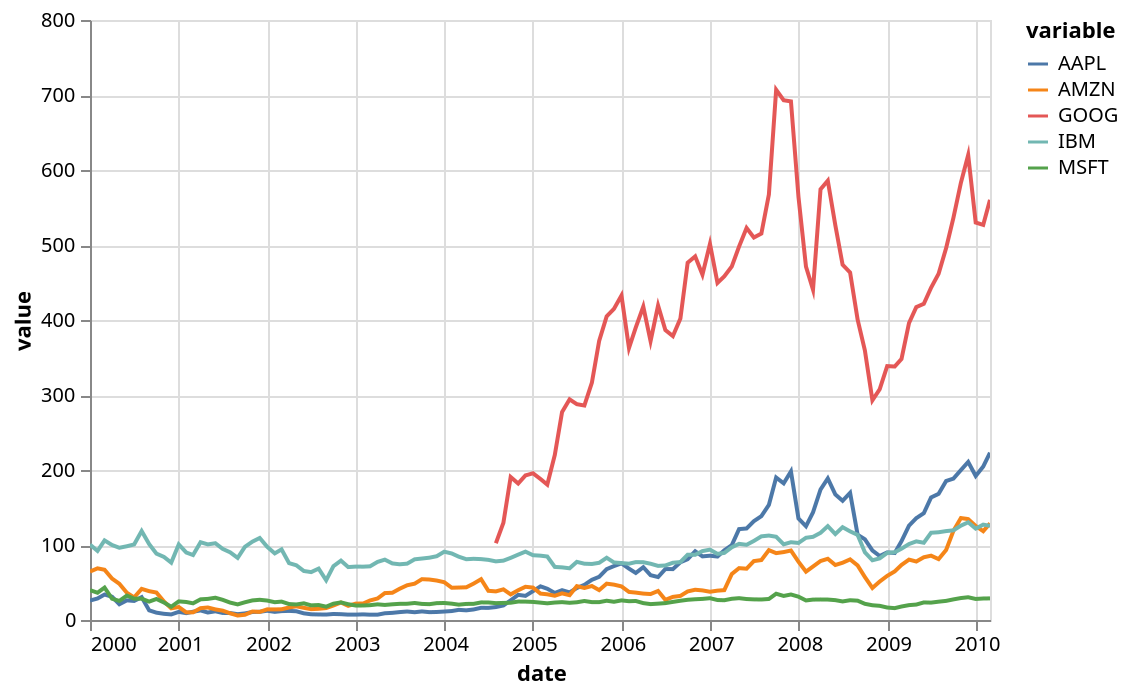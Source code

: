 {"mark": "line", "encoding": {"x": {"field": "date", "type": "temporal"}, "y": {"field": "value", "type": "quantitative"}, "color": {"field": "variable", "type": "nominal"}}, "$schema": "https://vega.github.io/schema/vega-lite/v2.json", "width": 450, "height": 300, "selection": {"grid": {"type": "interval", "bind": "scales"}}, "data": {"values": [{"date": "2000-01-01", "variable": "AAPL", "value": 25.94}, {"date": "2000-02-01", "variable": "AAPL", "value": 28.66}, {"date": "2000-03-01", "variable": "AAPL", "value": 33.95}, {"date": "2000-04-01", "variable": "AAPL", "value": 31.01}, {"date": "2000-05-01", "variable": "AAPL", "value": 21.0}, {"date": "2000-06-01", "variable": "AAPL", "value": 26.19}, {"date": "2000-07-01", "variable": "AAPL", "value": 25.41}, {"date": "2000-08-01", "variable": "AAPL", "value": 30.47}, {"date": "2000-09-01", "variable": "AAPL", "value": 12.88}, {"date": "2000-10-01", "variable": "AAPL", "value": 9.78}, {"date": "2000-11-01", "variable": "AAPL", "value": 8.25}, {"date": "2000-12-01", "variable": "AAPL", "value": 7.44}, {"date": "2001-01-01", "variable": "AAPL", "value": 10.81}, {"date": "2001-02-01", "variable": "AAPL", "value": 9.12}, {"date": "2001-03-01", "variable": "AAPL", "value": 11.03}, {"date": "2001-04-01", "variable": "AAPL", "value": 12.74}, {"date": "2001-05-01", "variable": "AAPL", "value": 9.98}, {"date": "2001-06-01", "variable": "AAPL", "value": 11.62}, {"date": "2001-07-01", "variable": "AAPL", "value": 9.4}, {"date": "2001-08-01", "variable": "AAPL", "value": 9.27}, {"date": "2001-09-01", "variable": "AAPL", "value": 7.76}, {"date": "2001-10-01", "variable": "AAPL", "value": 8.78}, {"date": "2001-11-01", "variable": "AAPL", "value": 10.65}, {"date": "2001-12-01", "variable": "AAPL", "value": 10.95}, {"date": "2002-01-01", "variable": "AAPL", "value": 12.36}, {"date": "2002-02-01", "variable": "AAPL", "value": 10.85}, {"date": "2002-03-01", "variable": "AAPL", "value": 11.84}, {"date": "2002-04-01", "variable": "AAPL", "value": 12.14}, {"date": "2002-05-01", "variable": "AAPL", "value": 11.65}, {"date": "2002-06-01", "variable": "AAPL", "value": 8.86}, {"date": "2002-07-01", "variable": "AAPL", "value": 7.63}, {"date": "2002-08-01", "variable": "AAPL", "value": 7.38}, {"date": "2002-09-01", "variable": "AAPL", "value": 7.25}, {"date": "2002-10-01", "variable": "AAPL", "value": 8.03}, {"date": "2002-11-01", "variable": "AAPL", "value": 7.75}, {"date": "2002-12-01", "variable": "AAPL", "value": 7.16}, {"date": "2003-01-01", "variable": "AAPL", "value": 7.18}, {"date": "2003-02-01", "variable": "AAPL", "value": 7.51}, {"date": "2003-03-01", "variable": "AAPL", "value": 7.07}, {"date": "2003-04-01", "variable": "AAPL", "value": 7.11}, {"date": "2003-05-01", "variable": "AAPL", "value": 8.98}, {"date": "2003-06-01", "variable": "AAPL", "value": 9.53}, {"date": "2003-07-01", "variable": "AAPL", "value": 10.54}, {"date": "2003-08-01", "variable": "AAPL", "value": 11.31}, {"date": "2003-09-01", "variable": "AAPL", "value": 10.36}, {"date": "2003-10-01", "variable": "AAPL", "value": 11.44}, {"date": "2003-11-01", "variable": "AAPL", "value": 10.45}, {"date": "2003-12-01", "variable": "AAPL", "value": 10.69}, {"date": "2004-01-01", "variable": "AAPL", "value": 11.28}, {"date": "2004-02-01", "variable": "AAPL", "value": 11.96}, {"date": "2004-03-01", "variable": "AAPL", "value": 13.52}, {"date": "2004-04-01", "variable": "AAPL", "value": 12.89}, {"date": "2004-05-01", "variable": "AAPL", "value": 14.03}, {"date": "2004-06-01", "variable": "AAPL", "value": 16.27}, {"date": "2004-07-01", "variable": "AAPL", "value": 16.17}, {"date": "2004-08-01", "variable": "AAPL", "value": 17.25}, {"date": "2004-09-01", "variable": "AAPL", "value": 19.38}, {"date": "2004-10-01", "variable": "AAPL", "value": 26.2}, {"date": "2004-11-01", "variable": "AAPL", "value": 33.53}, {"date": "2004-12-01", "variable": "AAPL", "value": 32.2}, {"date": "2005-01-01", "variable": "AAPL", "value": 38.45}, {"date": "2005-02-01", "variable": "AAPL", "value": 44.86}, {"date": "2005-03-01", "variable": "AAPL", "value": 41.67}, {"date": "2005-04-01", "variable": "AAPL", "value": 36.06}, {"date": "2005-05-01", "variable": "AAPL", "value": 39.76}, {"date": "2005-06-01", "variable": "AAPL", "value": 36.81}, {"date": "2005-07-01", "variable": "AAPL", "value": 42.65}, {"date": "2005-08-01", "variable": "AAPL", "value": 46.89}, {"date": "2005-09-01", "variable": "AAPL", "value": 53.61}, {"date": "2005-10-01", "variable": "AAPL", "value": 57.59}, {"date": "2005-11-01", "variable": "AAPL", "value": 67.82}, {"date": "2005-12-01", "variable": "AAPL", "value": 71.89}, {"date": "2006-01-01", "variable": "AAPL", "value": 75.51}, {"date": "2006-02-01", "variable": "AAPL", "value": 68.49}, {"date": "2006-03-01", "variable": "AAPL", "value": 62.72}, {"date": "2006-04-01", "variable": "AAPL", "value": 70.39}, {"date": "2006-05-01", "variable": "AAPL", "value": 59.77}, {"date": "2006-06-01", "variable": "AAPL", "value": 57.27}, {"date": "2006-07-01", "variable": "AAPL", "value": 67.96}, {"date": "2006-08-01", "variable": "AAPL", "value": 67.85}, {"date": "2006-09-01", "variable": "AAPL", "value": 76.98}, {"date": "2006-10-01", "variable": "AAPL", "value": 81.08}, {"date": "2006-11-01", "variable": "AAPL", "value": 91.66}, {"date": "2006-12-01", "variable": "AAPL", "value": 84.84}, {"date": "2007-01-01", "variable": "AAPL", "value": 85.73}, {"date": "2007-02-01", "variable": "AAPL", "value": 84.61}, {"date": "2007-03-01", "variable": "AAPL", "value": 92.91}, {"date": "2007-04-01", "variable": "AAPL", "value": 99.8}, {"date": "2007-05-01", "variable": "AAPL", "value": 121.19}, {"date": "2007-06-01", "variable": "AAPL", "value": 122.04}, {"date": "2007-07-01", "variable": "AAPL", "value": 131.76}, {"date": "2007-08-01", "variable": "AAPL", "value": 138.48}, {"date": "2007-09-01", "variable": "AAPL", "value": 153.47}, {"date": "2007-10-01", "variable": "AAPL", "value": 189.95}, {"date": "2007-11-01", "variable": "AAPL", "value": 182.22}, {"date": "2007-12-01", "variable": "AAPL", "value": 198.08}, {"date": "2008-01-01", "variable": "AAPL", "value": 135.36}, {"date": "2008-02-01", "variable": "AAPL", "value": 125.02}, {"date": "2008-03-01", "variable": "AAPL", "value": 143.5}, {"date": "2008-04-01", "variable": "AAPL", "value": 173.95}, {"date": "2008-05-01", "variable": "AAPL", "value": 188.75}, {"date": "2008-06-01", "variable": "AAPL", "value": 167.44}, {"date": "2008-07-01", "variable": "AAPL", "value": 158.95}, {"date": "2008-08-01", "variable": "AAPL", "value": 169.53}, {"date": "2008-09-01", "variable": "AAPL", "value": 113.66}, {"date": "2008-10-01", "variable": "AAPL", "value": 107.59}, {"date": "2008-11-01", "variable": "AAPL", "value": 92.67}, {"date": "2008-12-01", "variable": "AAPL", "value": 85.35}, {"date": "2009-01-01", "variable": "AAPL", "value": 90.13}, {"date": "2009-02-01", "variable": "AAPL", "value": 89.31}, {"date": "2009-03-01", "variable": "AAPL", "value": 105.12}, {"date": "2009-04-01", "variable": "AAPL", "value": 125.83}, {"date": "2009-05-01", "variable": "AAPL", "value": 135.81}, {"date": "2009-06-01", "variable": "AAPL", "value": 142.43}, {"date": "2009-07-01", "variable": "AAPL", "value": 163.39}, {"date": "2009-08-01", "variable": "AAPL", "value": 168.21}, {"date": "2009-09-01", "variable": "AAPL", "value": 185.35}, {"date": "2009-10-01", "variable": "AAPL", "value": 188.5}, {"date": "2009-11-01", "variable": "AAPL", "value": 199.91}, {"date": "2009-12-01", "variable": "AAPL", "value": 210.73}, {"date": "2010-01-01", "variable": "AAPL", "value": 192.06}, {"date": "2010-02-01", "variable": "AAPL", "value": 204.62}, {"date": "2010-03-01", "variable": "AAPL", "value": 223.02}, {"date": "2000-01-01", "variable": "AMZN", "value": 64.56}, {"date": "2000-02-01", "variable": "AMZN", "value": 68.87}, {"date": "2000-03-01", "variable": "AMZN", "value": 67.0}, {"date": "2000-04-01", "variable": "AMZN", "value": 55.19}, {"date": "2000-05-01", "variable": "AMZN", "value": 48.31}, {"date": "2000-06-01", "variable": "AMZN", "value": 36.31}, {"date": "2000-07-01", "variable": "AMZN", "value": 30.12}, {"date": "2000-08-01", "variable": "AMZN", "value": 41.5}, {"date": "2000-09-01", "variable": "AMZN", "value": 38.44}, {"date": "2000-10-01", "variable": "AMZN", "value": 36.62}, {"date": "2000-11-01", "variable": "AMZN", "value": 24.69}, {"date": "2000-12-01", "variable": "AMZN", "value": 15.56}, {"date": "2001-01-01", "variable": "AMZN", "value": 17.31}, {"date": "2001-02-01", "variable": "AMZN", "value": 10.19}, {"date": "2001-03-01", "variable": "AMZN", "value": 10.23}, {"date": "2001-04-01", "variable": "AMZN", "value": 15.78}, {"date": "2001-05-01", "variable": "AMZN", "value": 16.69}, {"date": "2001-06-01", "variable": "AMZN", "value": 14.15}, {"date": "2001-07-01", "variable": "AMZN", "value": 12.49}, {"date": "2001-08-01", "variable": "AMZN", "value": 8.94}, {"date": "2001-09-01", "variable": "AMZN", "value": 5.97}, {"date": "2001-10-01", "variable": "AMZN", "value": 6.98}, {"date": "2001-11-01", "variable": "AMZN", "value": 11.32}, {"date": "2001-12-01", "variable": "AMZN", "value": 10.82}, {"date": "2002-01-01", "variable": "AMZN", "value": 14.19}, {"date": "2002-02-01", "variable": "AMZN", "value": 14.1}, {"date": "2002-03-01", "variable": "AMZN", "value": 14.3}, {"date": "2002-04-01", "variable": "AMZN", "value": 16.69}, {"date": "2002-05-01", "variable": "AMZN", "value": 18.23}, {"date": "2002-06-01", "variable": "AMZN", "value": 16.25}, {"date": "2002-07-01", "variable": "AMZN", "value": 14.45}, {"date": "2002-08-01", "variable": "AMZN", "value": 14.94}, {"date": "2002-09-01", "variable": "AMZN", "value": 15.93}, {"date": "2002-10-01", "variable": "AMZN", "value": 19.36}, {"date": "2002-11-01", "variable": "AMZN", "value": 23.35}, {"date": "2002-12-01", "variable": "AMZN", "value": 18.89}, {"date": "2003-01-01", "variable": "AMZN", "value": 21.85}, {"date": "2003-02-01", "variable": "AMZN", "value": 22.01}, {"date": "2003-03-01", "variable": "AMZN", "value": 26.03}, {"date": "2003-04-01", "variable": "AMZN", "value": 28.69}, {"date": "2003-05-01", "variable": "AMZN", "value": 35.89}, {"date": "2003-06-01", "variable": "AMZN", "value": 36.32}, {"date": "2003-07-01", "variable": "AMZN", "value": 41.64}, {"date": "2003-08-01", "variable": "AMZN", "value": 46.32}, {"date": "2003-09-01", "variable": "AMZN", "value": 48.43}, {"date": "2003-10-01", "variable": "AMZN", "value": 54.43}, {"date": "2003-11-01", "variable": "AMZN", "value": 53.97}, {"date": "2003-12-01", "variable": "AMZN", "value": 52.62}, {"date": "2004-01-01", "variable": "AMZN", "value": 50.4}, {"date": "2004-02-01", "variable": "AMZN", "value": 43.01}, {"date": "2004-03-01", "variable": "AMZN", "value": 43.28}, {"date": "2004-04-01", "variable": "AMZN", "value": 43.6}, {"date": "2004-05-01", "variable": "AMZN", "value": 48.5}, {"date": "2004-06-01", "variable": "AMZN", "value": 54.4}, {"date": "2004-07-01", "variable": "AMZN", "value": 38.92}, {"date": "2004-08-01", "variable": "AMZN", "value": 38.14}, {"date": "2004-09-01", "variable": "AMZN", "value": 40.86}, {"date": "2004-10-01", "variable": "AMZN", "value": 34.13}, {"date": "2004-11-01", "variable": "AMZN", "value": 39.68}, {"date": "2004-12-01", "variable": "AMZN", "value": 44.29}, {"date": "2005-01-01", "variable": "AMZN", "value": 43.22}, {"date": "2005-02-01", "variable": "AMZN", "value": 35.18}, {"date": "2005-03-01", "variable": "AMZN", "value": 34.27}, {"date": "2005-04-01", "variable": "AMZN", "value": 32.36}, {"date": "2005-05-01", "variable": "AMZN", "value": 35.51}, {"date": "2005-06-01", "variable": "AMZN", "value": 33.09}, {"date": "2005-07-01", "variable": "AMZN", "value": 45.15}, {"date": "2005-08-01", "variable": "AMZN", "value": 42.7}, {"date": "2005-09-01", "variable": "AMZN", "value": 45.3}, {"date": "2005-10-01", "variable": "AMZN", "value": 39.86}, {"date": "2005-11-01", "variable": "AMZN", "value": 48.46}, {"date": "2005-12-01", "variable": "AMZN", "value": 47.15}, {"date": "2006-01-01", "variable": "AMZN", "value": 44.82}, {"date": "2006-02-01", "variable": "AMZN", "value": 37.44}, {"date": "2006-03-01", "variable": "AMZN", "value": 36.53}, {"date": "2006-04-01", "variable": "AMZN", "value": 35.21}, {"date": "2006-05-01", "variable": "AMZN", "value": 34.61}, {"date": "2006-06-01", "variable": "AMZN", "value": 38.68}, {"date": "2006-07-01", "variable": "AMZN", "value": 26.89}, {"date": "2006-08-01", "variable": "AMZN", "value": 30.83}, {"date": "2006-09-01", "variable": "AMZN", "value": 32.12}, {"date": "2006-10-01", "variable": "AMZN", "value": 38.09}, {"date": "2006-11-01", "variable": "AMZN", "value": 40.34}, {"date": "2006-12-01", "variable": "AMZN", "value": 39.46}, {"date": "2007-01-01", "variable": "AMZN", "value": 37.67}, {"date": "2007-02-01", "variable": "AMZN", "value": 39.14}, {"date": "2007-03-01", "variable": "AMZN", "value": 39.79}, {"date": "2007-04-01", "variable": "AMZN", "value": 61.33}, {"date": "2007-05-01", "variable": "AMZN", "value": 69.14}, {"date": "2007-06-01", "variable": "AMZN", "value": 68.41}, {"date": "2007-07-01", "variable": "AMZN", "value": 78.54}, {"date": "2007-08-01", "variable": "AMZN", "value": 79.91}, {"date": "2007-09-01", "variable": "AMZN", "value": 93.15}, {"date": "2007-10-01", "variable": "AMZN", "value": 89.15}, {"date": "2007-11-01", "variable": "AMZN", "value": 90.56}, {"date": "2007-12-01", "variable": "AMZN", "value": 92.64}, {"date": "2008-01-01", "variable": "AMZN", "value": 77.7}, {"date": "2008-02-01", "variable": "AMZN", "value": 64.47}, {"date": "2008-03-01", "variable": "AMZN", "value": 71.3}, {"date": "2008-04-01", "variable": "AMZN", "value": 78.63}, {"date": "2008-05-01", "variable": "AMZN", "value": 81.62}, {"date": "2008-06-01", "variable": "AMZN", "value": 73.33}, {"date": "2008-07-01", "variable": "AMZN", "value": 76.34}, {"date": "2008-08-01", "variable": "AMZN", "value": 80.81}, {"date": "2008-09-01", "variable": "AMZN", "value": 72.76}, {"date": "2008-10-01", "variable": "AMZN", "value": 57.24}, {"date": "2008-11-01", "variable": "AMZN", "value": 42.7}, {"date": "2008-12-01", "variable": "AMZN", "value": 51.28}, {"date": "2009-01-01", "variable": "AMZN", "value": 58.82}, {"date": "2009-02-01", "variable": "AMZN", "value": 64.79}, {"date": "2009-03-01", "variable": "AMZN", "value": 73.44}, {"date": "2009-04-01", "variable": "AMZN", "value": 80.52}, {"date": "2009-05-01", "variable": "AMZN", "value": 77.99}, {"date": "2009-06-01", "variable": "AMZN", "value": 83.66}, {"date": "2009-07-01", "variable": "AMZN", "value": 85.76}, {"date": "2009-08-01", "variable": "AMZN", "value": 81.19}, {"date": "2009-09-01", "variable": "AMZN", "value": 93.36}, {"date": "2009-10-01", "variable": "AMZN", "value": 118.81}, {"date": "2009-11-01", "variable": "AMZN", "value": 135.91}, {"date": "2009-12-01", "variable": "AMZN", "value": 134.52}, {"date": "2010-01-01", "variable": "AMZN", "value": 125.41}, {"date": "2010-02-01", "variable": "AMZN", "value": 118.4}, {"date": "2010-03-01", "variable": "AMZN", "value": 128.82}, {"date": "2000-01-01", "variable": "GOOG", "value": null}, {"date": "2000-02-01", "variable": "GOOG", "value": null}, {"date": "2000-03-01", "variable": "GOOG", "value": null}, {"date": "2000-04-01", "variable": "GOOG", "value": null}, {"date": "2000-05-01", "variable": "GOOG", "value": null}, {"date": "2000-06-01", "variable": "GOOG", "value": null}, {"date": "2000-07-01", "variable": "GOOG", "value": null}, {"date": "2000-08-01", "variable": "GOOG", "value": null}, {"date": "2000-09-01", "variable": "GOOG", "value": null}, {"date": "2000-10-01", "variable": "GOOG", "value": null}, {"date": "2000-11-01", "variable": "GOOG", "value": null}, {"date": "2000-12-01", "variable": "GOOG", "value": null}, {"date": "2001-01-01", "variable": "GOOG", "value": null}, {"date": "2001-02-01", "variable": "GOOG", "value": null}, {"date": "2001-03-01", "variable": "GOOG", "value": null}, {"date": "2001-04-01", "variable": "GOOG", "value": null}, {"date": "2001-05-01", "variable": "GOOG", "value": null}, {"date": "2001-06-01", "variable": "GOOG", "value": null}, {"date": "2001-07-01", "variable": "GOOG", "value": null}, {"date": "2001-08-01", "variable": "GOOG", "value": null}, {"date": "2001-09-01", "variable": "GOOG", "value": null}, {"date": "2001-10-01", "variable": "GOOG", "value": null}, {"date": "2001-11-01", "variable": "GOOG", "value": null}, {"date": "2001-12-01", "variable": "GOOG", "value": null}, {"date": "2002-01-01", "variable": "GOOG", "value": null}, {"date": "2002-02-01", "variable": "GOOG", "value": null}, {"date": "2002-03-01", "variable": "GOOG", "value": null}, {"date": "2002-04-01", "variable": "GOOG", "value": null}, {"date": "2002-05-01", "variable": "GOOG", "value": null}, {"date": "2002-06-01", "variable": "GOOG", "value": null}, {"date": "2002-07-01", "variable": "GOOG", "value": null}, {"date": "2002-08-01", "variable": "GOOG", "value": null}, {"date": "2002-09-01", "variable": "GOOG", "value": null}, {"date": "2002-10-01", "variable": "GOOG", "value": null}, {"date": "2002-11-01", "variable": "GOOG", "value": null}, {"date": "2002-12-01", "variable": "GOOG", "value": null}, {"date": "2003-01-01", "variable": "GOOG", "value": null}, {"date": "2003-02-01", "variable": "GOOG", "value": null}, {"date": "2003-03-01", "variable": "GOOG", "value": null}, {"date": "2003-04-01", "variable": "GOOG", "value": null}, {"date": "2003-05-01", "variable": "GOOG", "value": null}, {"date": "2003-06-01", "variable": "GOOG", "value": null}, {"date": "2003-07-01", "variable": "GOOG", "value": null}, {"date": "2003-08-01", "variable": "GOOG", "value": null}, {"date": "2003-09-01", "variable": "GOOG", "value": null}, {"date": "2003-10-01", "variable": "GOOG", "value": null}, {"date": "2003-11-01", "variable": "GOOG", "value": null}, {"date": "2003-12-01", "variable": "GOOG", "value": null}, {"date": "2004-01-01", "variable": "GOOG", "value": null}, {"date": "2004-02-01", "variable": "GOOG", "value": null}, {"date": "2004-03-01", "variable": "GOOG", "value": null}, {"date": "2004-04-01", "variable": "GOOG", "value": null}, {"date": "2004-05-01", "variable": "GOOG", "value": null}, {"date": "2004-06-01", "variable": "GOOG", "value": null}, {"date": "2004-07-01", "variable": "GOOG", "value": null}, {"date": "2004-08-01", "variable": "GOOG", "value": 102.37}, {"date": "2004-09-01", "variable": "GOOG", "value": 129.6}, {"date": "2004-10-01", "variable": "GOOG", "value": 190.64}, {"date": "2004-11-01", "variable": "GOOG", "value": 181.98}, {"date": "2004-12-01", "variable": "GOOG", "value": 192.79}, {"date": "2005-01-01", "variable": "GOOG", "value": 195.62}, {"date": "2005-02-01", "variable": "GOOG", "value": 187.99}, {"date": "2005-03-01", "variable": "GOOG", "value": 180.51}, {"date": "2005-04-01", "variable": "GOOG", "value": 220.0}, {"date": "2005-05-01", "variable": "GOOG", "value": 277.27}, {"date": "2005-06-01", "variable": "GOOG", "value": 294.15}, {"date": "2005-07-01", "variable": "GOOG", "value": 287.76}, {"date": "2005-08-01", "variable": "GOOG", "value": 286.0}, {"date": "2005-09-01", "variable": "GOOG", "value": 316.46}, {"date": "2005-10-01", "variable": "GOOG", "value": 372.14}, {"date": "2005-11-01", "variable": "GOOG", "value": 404.91}, {"date": "2005-12-01", "variable": "GOOG", "value": 414.86}, {"date": "2006-01-01", "variable": "GOOG", "value": 432.66}, {"date": "2006-02-01", "variable": "GOOG", "value": 362.62}, {"date": "2006-03-01", "variable": "GOOG", "value": 390.0}, {"date": "2006-04-01", "variable": "GOOG", "value": 417.94}, {"date": "2006-05-01", "variable": "GOOG", "value": 371.82}, {"date": "2006-06-01", "variable": "GOOG", "value": 419.33}, {"date": "2006-07-01", "variable": "GOOG", "value": 386.6}, {"date": "2006-08-01", "variable": "GOOG", "value": 378.53}, {"date": "2006-09-01", "variable": "GOOG", "value": 401.9}, {"date": "2006-10-01", "variable": "GOOG", "value": 476.39}, {"date": "2006-11-01", "variable": "GOOG", "value": 484.81}, {"date": "2006-12-01", "variable": "GOOG", "value": 460.48}, {"date": "2007-01-01", "variable": "GOOG", "value": 501.5}, {"date": "2007-02-01", "variable": "GOOG", "value": 449.45}, {"date": "2007-03-01", "variable": "GOOG", "value": 458.16}, {"date": "2007-04-01", "variable": "GOOG", "value": 471.38}, {"date": "2007-05-01", "variable": "GOOG", "value": 497.91}, {"date": "2007-06-01", "variable": "GOOG", "value": 522.7}, {"date": "2007-07-01", "variable": "GOOG", "value": 510.0}, {"date": "2007-08-01", "variable": "GOOG", "value": 515.25}, {"date": "2007-09-01", "variable": "GOOG", "value": 567.27}, {"date": "2007-10-01", "variable": "GOOG", "value": 707.0}, {"date": "2007-11-01", "variable": "GOOG", "value": 693.0}, {"date": "2007-12-01", "variable": "GOOG", "value": 691.48}, {"date": "2008-01-01", "variable": "GOOG", "value": 564.3}, {"date": "2008-02-01", "variable": "GOOG", "value": 471.18}, {"date": "2008-03-01", "variable": "GOOG", "value": 440.47}, {"date": "2008-04-01", "variable": "GOOG", "value": 574.29}, {"date": "2008-05-01", "variable": "GOOG", "value": 585.8}, {"date": "2008-06-01", "variable": "GOOG", "value": 526.42}, {"date": "2008-07-01", "variable": "GOOG", "value": 473.75}, {"date": "2008-08-01", "variable": "GOOG", "value": 463.29}, {"date": "2008-09-01", "variable": "GOOG", "value": 400.52}, {"date": "2008-10-01", "variable": "GOOG", "value": 359.36}, {"date": "2008-11-01", "variable": "GOOG", "value": 292.96}, {"date": "2008-12-01", "variable": "GOOG", "value": 307.65}, {"date": "2009-01-01", "variable": "GOOG", "value": 338.53}, {"date": "2009-02-01", "variable": "GOOG", "value": 337.99}, {"date": "2009-03-01", "variable": "GOOG", "value": 348.06}, {"date": "2009-04-01", "variable": "GOOG", "value": 395.97}, {"date": "2009-05-01", "variable": "GOOG", "value": 417.23}, {"date": "2009-06-01", "variable": "GOOG", "value": 421.59}, {"date": "2009-07-01", "variable": "GOOG", "value": 443.05}, {"date": "2009-08-01", "variable": "GOOG", "value": 461.67}, {"date": "2009-09-01", "variable": "GOOG", "value": 495.85}, {"date": "2009-10-01", "variable": "GOOG", "value": 536.12}, {"date": "2009-11-01", "variable": "GOOG", "value": 583.0}, {"date": "2009-12-01", "variable": "GOOG", "value": 619.98}, {"date": "2010-01-01", "variable": "GOOG", "value": 529.94}, {"date": "2010-02-01", "variable": "GOOG", "value": 526.8}, {"date": "2010-03-01", "variable": "GOOG", "value": 560.19}, {"date": "2000-01-01", "variable": "IBM", "value": 100.52}, {"date": "2000-02-01", "variable": "IBM", "value": 92.11}, {"date": "2000-03-01", "variable": "IBM", "value": 106.11}, {"date": "2000-04-01", "variable": "IBM", "value": 99.95}, {"date": "2000-05-01", "variable": "IBM", "value": 96.31}, {"date": "2000-06-01", "variable": "IBM", "value": 98.33}, {"date": "2000-07-01", "variable": "IBM", "value": 100.74}, {"date": "2000-08-01", "variable": "IBM", "value": 118.62}, {"date": "2000-09-01", "variable": "IBM", "value": 101.19}, {"date": "2000-10-01", "variable": "IBM", "value": 88.5}, {"date": "2000-11-01", "variable": "IBM", "value": 84.12}, {"date": "2000-12-01", "variable": "IBM", "value": 76.47}, {"date": "2001-01-01", "variable": "IBM", "value": 100.76}, {"date": "2001-02-01", "variable": "IBM", "value": 89.98}, {"date": "2001-03-01", "variable": "IBM", "value": 86.63}, {"date": "2001-04-01", "variable": "IBM", "value": 103.7}, {"date": "2001-05-01", "variable": "IBM", "value": 100.82}, {"date": "2001-06-01", "variable": "IBM", "value": 102.35}, {"date": "2001-07-01", "variable": "IBM", "value": 94.87}, {"date": "2001-08-01", "variable": "IBM", "value": 90.25}, {"date": "2001-09-01", "variable": "IBM", "value": 82.82}, {"date": "2001-10-01", "variable": "IBM", "value": 97.58}, {"date": "2001-11-01", "variable": "IBM", "value": 104.5}, {"date": "2001-12-01", "variable": "IBM", "value": 109.36}, {"date": "2002-01-01", "variable": "IBM", "value": 97.54}, {"date": "2002-02-01", "variable": "IBM", "value": 88.82}, {"date": "2002-03-01", "variable": "IBM", "value": 94.15}, {"date": "2002-04-01", "variable": "IBM", "value": 75.82}, {"date": "2002-05-01", "variable": "IBM", "value": 72.97}, {"date": "2002-06-01", "variable": "IBM", "value": 65.31}, {"date": "2002-07-01", "variable": "IBM", "value": 63.86}, {"date": "2002-08-01", "variable": "IBM", "value": 68.52}, {"date": "2002-09-01", "variable": "IBM", "value": 53.01}, {"date": "2002-10-01", "variable": "IBM", "value": 71.76}, {"date": "2002-11-01", "variable": "IBM", "value": 79.16}, {"date": "2002-12-01", "variable": "IBM", "value": 70.58}, {"date": "2003-01-01", "variable": "IBM", "value": 71.22}, {"date": "2003-02-01", "variable": "IBM", "value": 71.13}, {"date": "2003-03-01", "variable": "IBM", "value": 71.57}, {"date": "2003-04-01", "variable": "IBM", "value": 77.47}, {"date": "2003-05-01", "variable": "IBM", "value": 80.48}, {"date": "2003-06-01", "variable": "IBM", "value": 75.42}, {"date": "2003-07-01", "variable": "IBM", "value": 74.28}, {"date": "2003-08-01", "variable": "IBM", "value": 75.12}, {"date": "2003-09-01", "variable": "IBM", "value": 80.91}, {"date": "2003-10-01", "variable": "IBM", "value": 81.96}, {"date": "2003-11-01", "variable": "IBM", "value": 83.08}, {"date": "2003-12-01", "variable": "IBM", "value": 85.05}, {"date": "2004-01-01", "variable": "IBM", "value": 91.06}, {"date": "2004-02-01", "variable": "IBM", "value": 88.7}, {"date": "2004-03-01", "variable": "IBM", "value": 84.41}, {"date": "2004-04-01", "variable": "IBM", "value": 81.04}, {"date": "2004-05-01", "variable": "IBM", "value": 81.59}, {"date": "2004-06-01", "variable": "IBM", "value": 81.19}, {"date": "2004-07-01", "variable": "IBM", "value": 80.19}, {"date": "2004-08-01", "variable": "IBM", "value": 78.17}, {"date": "2004-09-01", "variable": "IBM", "value": 79.13}, {"date": "2004-10-01", "variable": "IBM", "value": 82.84}, {"date": "2004-11-01", "variable": "IBM", "value": 87.15}, {"date": "2004-12-01", "variable": "IBM", "value": 91.16}, {"date": "2005-01-01", "variable": "IBM", "value": 86.39}, {"date": "2005-02-01", "variable": "IBM", "value": 85.78}, {"date": "2005-03-01", "variable": "IBM", "value": 84.66}, {"date": "2005-04-01", "variable": "IBM", "value": 70.77}, {"date": "2005-05-01", "variable": "IBM", "value": 70.18}, {"date": "2005-06-01", "variable": "IBM", "value": 68.93}, {"date": "2005-07-01", "variable": "IBM", "value": 77.53}, {"date": "2005-08-01", "variable": "IBM", "value": 75.07}, {"date": "2005-09-01", "variable": "IBM", "value": 74.7}, {"date": "2005-10-01", "variable": "IBM", "value": 76.25}, {"date": "2005-11-01", "variable": "IBM", "value": 82.98}, {"date": "2005-12-01", "variable": "IBM", "value": 76.73}, {"date": "2006-01-01", "variable": "IBM", "value": 75.89}, {"date": "2006-02-01", "variable": "IBM", "value": 75.09}, {"date": "2006-03-01", "variable": "IBM", "value": 77.17}, {"date": "2006-04-01", "variable": "IBM", "value": 77.05}, {"date": "2006-05-01", "variable": "IBM", "value": 75.04}, {"date": "2006-06-01", "variable": "IBM", "value": 72.15}, {"date": "2006-07-01", "variable": "IBM", "value": 72.7}, {"date": "2006-08-01", "variable": "IBM", "value": 76.35}, {"date": "2006-09-01", "variable": "IBM", "value": 77.26}, {"date": "2006-10-01", "variable": "IBM", "value": 87.06}, {"date": "2006-11-01", "variable": "IBM", "value": 86.95}, {"date": "2006-12-01", "variable": "IBM", "value": 91.9}, {"date": "2007-01-01", "variable": "IBM", "value": 93.79}, {"date": "2007-02-01", "variable": "IBM", "value": 88.18}, {"date": "2007-03-01", "variable": "IBM", "value": 89.44}, {"date": "2007-04-01", "variable": "IBM", "value": 96.98}, {"date": "2007-05-01", "variable": "IBM", "value": 101.54}, {"date": "2007-06-01", "variable": "IBM", "value": 100.25}, {"date": "2007-07-01", "variable": "IBM", "value": 105.4}, {"date": "2007-08-01", "variable": "IBM", "value": 111.54}, {"date": "2007-09-01", "variable": "IBM", "value": 112.6}, {"date": "2007-10-01", "variable": "IBM", "value": 111.0}, {"date": "2007-11-01", "variable": "IBM", "value": 100.9}, {"date": "2007-12-01", "variable": "IBM", "value": 103.7}, {"date": "2008-01-01", "variable": "IBM", "value": 102.75}, {"date": "2008-02-01", "variable": "IBM", "value": 109.64}, {"date": "2008-03-01", "variable": "IBM", "value": 110.87}, {"date": "2008-04-01", "variable": "IBM", "value": 116.23}, {"date": "2008-05-01", "variable": "IBM", "value": 125.14}, {"date": "2008-06-01", "variable": "IBM", "value": 114.6}, {"date": "2008-07-01", "variable": "IBM", "value": 123.74}, {"date": "2008-08-01", "variable": "IBM", "value": 118.16}, {"date": "2008-09-01", "variable": "IBM", "value": 113.53}, {"date": "2008-10-01", "variable": "IBM", "value": 90.24}, {"date": "2008-11-01", "variable": "IBM", "value": 79.65}, {"date": "2008-12-01", "variable": "IBM", "value": 82.15}, {"date": "2009-01-01", "variable": "IBM", "value": 89.46}, {"date": "2009-02-01", "variable": "IBM", "value": 90.32}, {"date": "2009-03-01", "variable": "IBM", "value": 95.09}, {"date": "2009-04-01", "variable": "IBM", "value": 101.29}, {"date": "2009-05-01", "variable": "IBM", "value": 104.85}, {"date": "2009-06-01", "variable": "IBM", "value": 103.01}, {"date": "2009-07-01", "variable": "IBM", "value": 116.34}, {"date": "2009-08-01", "variable": "IBM", "value": 117.0}, {"date": "2009-09-01", "variable": "IBM", "value": 118.55}, {"date": "2009-10-01", "variable": "IBM", "value": 119.54}, {"date": "2009-11-01", "variable": "IBM", "value": 125.79}, {"date": "2009-12-01", "variable": "IBM", "value": 130.32}, {"date": "2010-01-01", "variable": "IBM", "value": 121.85}, {"date": "2010-02-01", "variable": "IBM", "value": 127.16}, {"date": "2010-03-01", "variable": "IBM", "value": 125.55}, {"date": "2000-01-01", "variable": "MSFT", "value": 39.81}, {"date": "2000-02-01", "variable": "MSFT", "value": 36.35}, {"date": "2000-03-01", "variable": "MSFT", "value": 43.22}, {"date": "2000-04-01", "variable": "MSFT", "value": 28.37}, {"date": "2000-05-01", "variable": "MSFT", "value": 25.45}, {"date": "2000-06-01", "variable": "MSFT", "value": 32.54}, {"date": "2000-07-01", "variable": "MSFT", "value": 28.4}, {"date": "2000-08-01", "variable": "MSFT", "value": 28.4}, {"date": "2000-09-01", "variable": "MSFT", "value": 24.53}, {"date": "2000-10-01", "variable": "MSFT", "value": 28.02}, {"date": "2000-11-01", "variable": "MSFT", "value": 23.34}, {"date": "2000-12-01", "variable": "MSFT", "value": 17.65}, {"date": "2001-01-01", "variable": "MSFT", "value": 24.84}, {"date": "2001-02-01", "variable": "MSFT", "value": 24.0}, {"date": "2001-03-01", "variable": "MSFT", "value": 22.25}, {"date": "2001-04-01", "variable": "MSFT", "value": 27.56}, {"date": "2001-05-01", "variable": "MSFT", "value": 28.14}, {"date": "2001-06-01", "variable": "MSFT", "value": 29.7}, {"date": "2001-07-01", "variable": "MSFT", "value": 26.93}, {"date": "2001-08-01", "variable": "MSFT", "value": 23.21}, {"date": "2001-09-01", "variable": "MSFT", "value": 20.82}, {"date": "2001-10-01", "variable": "MSFT", "value": 23.65}, {"date": "2001-11-01", "variable": "MSFT", "value": 26.12}, {"date": "2001-12-01", "variable": "MSFT", "value": 26.95}, {"date": "2002-01-01", "variable": "MSFT", "value": 25.92}, {"date": "2002-02-01", "variable": "MSFT", "value": 23.73}, {"date": "2002-03-01", "variable": "MSFT", "value": 24.53}, {"date": "2002-04-01", "variable": "MSFT", "value": 21.26}, {"date": "2002-05-01", "variable": "MSFT", "value": 20.71}, {"date": "2002-06-01", "variable": "MSFT", "value": 22.25}, {"date": "2002-07-01", "variable": "MSFT", "value": 19.52}, {"date": "2002-08-01", "variable": "MSFT", "value": 19.97}, {"date": "2002-09-01", "variable": "MSFT", "value": 17.79}, {"date": "2002-10-01", "variable": "MSFT", "value": 21.75}, {"date": "2002-11-01", "variable": "MSFT", "value": 23.46}, {"date": "2002-12-01", "variable": "MSFT", "value": 21.03}, {"date": "2003-01-01", "variable": "MSFT", "value": 19.31}, {"date": "2003-02-01", "variable": "MSFT", "value": 19.34}, {"date": "2003-03-01", "variable": "MSFT", "value": 19.76}, {"date": "2003-04-01", "variable": "MSFT", "value": 20.87}, {"date": "2003-05-01", "variable": "MSFT", "value": 20.09}, {"date": "2003-06-01", "variable": "MSFT", "value": 20.93}, {"date": "2003-07-01", "variable": "MSFT", "value": 21.56}, {"date": "2003-08-01", "variable": "MSFT", "value": 21.65}, {"date": "2003-09-01", "variable": "MSFT", "value": 22.69}, {"date": "2003-10-01", "variable": "MSFT", "value": 21.45}, {"date": "2003-11-01", "variable": "MSFT", "value": 21.1}, {"date": "2003-12-01", "variable": "MSFT", "value": 22.46}, {"date": "2004-01-01", "variable": "MSFT", "value": 22.69}, {"date": "2004-02-01", "variable": "MSFT", "value": 21.77}, {"date": "2004-03-01", "variable": "MSFT", "value": 20.46}, {"date": "2004-04-01", "variable": "MSFT", "value": 21.45}, {"date": "2004-05-01", "variable": "MSFT", "value": 21.53}, {"date": "2004-06-01", "variable": "MSFT", "value": 23.44}, {"date": "2004-07-01", "variable": "MSFT", "value": 23.38}, {"date": "2004-08-01", "variable": "MSFT", "value": 22.47}, {"date": "2004-09-01", "variable": "MSFT", "value": 22.76}, {"date": "2004-10-01", "variable": "MSFT", "value": 23.02}, {"date": "2004-11-01", "variable": "MSFT", "value": 24.6}, {"date": "2004-12-01", "variable": "MSFT", "value": 24.52}, {"date": "2005-01-01", "variable": "MSFT", "value": 24.11}, {"date": "2005-02-01", "variable": "MSFT", "value": 23.15}, {"date": "2005-03-01", "variable": "MSFT", "value": 22.24}, {"date": "2005-04-01", "variable": "MSFT", "value": 23.28}, {"date": "2005-05-01", "variable": "MSFT", "value": 23.82}, {"date": "2005-06-01", "variable": "MSFT", "value": 22.93}, {"date": "2005-07-01", "variable": "MSFT", "value": 23.64}, {"date": "2005-08-01", "variable": "MSFT", "value": 25.35}, {"date": "2005-09-01", "variable": "MSFT", "value": 23.83}, {"date": "2005-10-01", "variable": "MSFT", "value": 23.8}, {"date": "2005-11-01", "variable": "MSFT", "value": 25.71}, {"date": "2005-12-01", "variable": "MSFT", "value": 24.29}, {"date": "2006-01-01", "variable": "MSFT", "value": 26.14}, {"date": "2006-02-01", "variable": "MSFT", "value": 25.04}, {"date": "2006-03-01", "variable": "MSFT", "value": 25.36}, {"date": "2006-04-01", "variable": "MSFT", "value": 22.5}, {"date": "2006-05-01", "variable": "MSFT", "value": 21.19}, {"date": "2006-06-01", "variable": "MSFT", "value": 21.8}, {"date": "2006-07-01", "variable": "MSFT", "value": 22.51}, {"date": "2006-08-01", "variable": "MSFT", "value": 24.13}, {"date": "2006-09-01", "variable": "MSFT", "value": 25.68}, {"date": "2006-10-01", "variable": "MSFT", "value": 26.96}, {"date": "2006-11-01", "variable": "MSFT", "value": 27.66}, {"date": "2006-12-01", "variable": "MSFT", "value": 28.13}, {"date": "2007-01-01", "variable": "MSFT", "value": 29.07}, {"date": "2007-02-01", "variable": "MSFT", "value": 26.63}, {"date": "2007-03-01", "variable": "MSFT", "value": 26.35}, {"date": "2007-04-01", "variable": "MSFT", "value": 28.3}, {"date": "2007-05-01", "variable": "MSFT", "value": 29.11}, {"date": "2007-06-01", "variable": "MSFT", "value": 27.95}, {"date": "2007-07-01", "variable": "MSFT", "value": 27.5}, {"date": "2007-08-01", "variable": "MSFT", "value": 27.34}, {"date": "2007-09-01", "variable": "MSFT", "value": 28.04}, {"date": "2007-10-01", "variable": "MSFT", "value": 35.03}, {"date": "2007-11-01", "variable": "MSFT", "value": 32.09}, {"date": "2007-12-01", "variable": "MSFT", "value": 34.0}, {"date": "2008-01-01", "variable": "MSFT", "value": 31.13}, {"date": "2008-02-01", "variable": "MSFT", "value": 26.07}, {"date": "2008-03-01", "variable": "MSFT", "value": 27.21}, {"date": "2008-04-01", "variable": "MSFT", "value": 27.34}, {"date": "2008-05-01", "variable": "MSFT", "value": 27.25}, {"date": "2008-06-01", "variable": "MSFT", "value": 26.47}, {"date": "2008-07-01", "variable": "MSFT", "value": 24.75}, {"date": "2008-08-01", "variable": "MSFT", "value": 26.36}, {"date": "2008-09-01", "variable": "MSFT", "value": 25.78}, {"date": "2008-10-01", "variable": "MSFT", "value": 21.57}, {"date": "2008-11-01", "variable": "MSFT", "value": 19.66}, {"date": "2008-12-01", "variable": "MSFT", "value": 18.91}, {"date": "2009-01-01", "variable": "MSFT", "value": 16.63}, {"date": "2009-02-01", "variable": "MSFT", "value": 15.81}, {"date": "2009-03-01", "variable": "MSFT", "value": 17.99}, {"date": "2009-04-01", "variable": "MSFT", "value": 19.84}, {"date": "2009-05-01", "variable": "MSFT", "value": 20.59}, {"date": "2009-06-01", "variable": "MSFT", "value": 23.42}, {"date": "2009-07-01", "variable": "MSFT", "value": 23.18}, {"date": "2009-08-01", "variable": "MSFT", "value": 24.43}, {"date": "2009-09-01", "variable": "MSFT", "value": 25.49}, {"date": "2009-10-01", "variable": "MSFT", "value": 27.48}, {"date": "2009-11-01", "variable": "MSFT", "value": 29.27}, {"date": "2009-12-01", "variable": "MSFT", "value": 30.34}, {"date": "2010-01-01", "variable": "MSFT", "value": 28.05}, {"date": "2010-02-01", "variable": "MSFT", "value": 28.67}, {"date": "2010-03-01", "variable": "MSFT", "value": 28.8}]}}